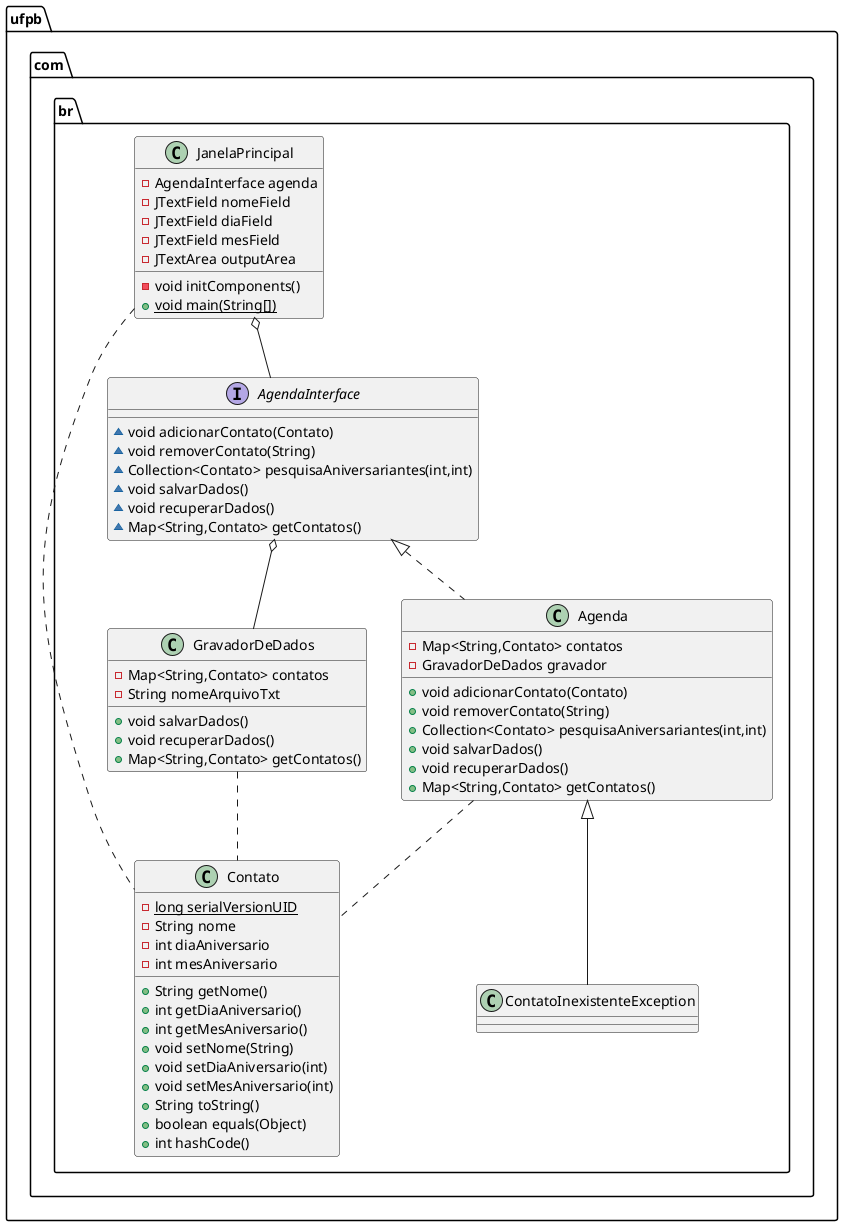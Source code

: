 @startuml
interface ufpb.com.br.AgendaInterface {
~ void adicionarContato(Contato)
~ void removerContato(String)
~ Collection<Contato> pesquisaAniversariantes(int,int)
~ void salvarDados()
~ void recuperarDados()
~ Map<String,Contato> getContatos()
}

class ufpb.com.br.Agenda {
- Map<String,Contato> contatos
- GravadorDeDados gravador
+ void adicionarContato(Contato)
+ void removerContato(String)
+ Collection<Contato> pesquisaAniversariantes(int,int)
+ void salvarDados()
+ void recuperarDados()
+ Map<String,Contato> getContatos()
}


class ufpb.com.br.Contato {
- {static} long serialVersionUID
- String nome
- int diaAniversario
- int mesAniversario
+ String getNome()
+ int getDiaAniversario()
+ int getMesAniversario()
+ void setNome(String)
+ void setDiaAniversario(int)
+ void setMesAniversario(int)
+ String toString()
+ boolean equals(Object)
+ int hashCode()
}


class ufpb.com.br.GravadorDeDados {
- Map<String,Contato> contatos
- String nomeArquivoTxt
+ void salvarDados()
+ void recuperarDados()
+ Map<String,Contato> getContatos()
}

class ufpb.com.br.ContatoInexistenteException {
}
class ufpb.com.br.JanelaPrincipal {
- AgendaInterface agenda
- JTextField nomeField
- JTextField diaField
- JTextField mesField
- JTextArea outputArea
- void initComponents()
+ {static} void main(String[])
}


ufpb.com.br.AgendaInterface <|.. ufpb.com.br.Agenda
ufpb.com.br.Agenda <|-- ufpb.com.br.ContatoInexistenteException
ufpb.com.br.JanelaPrincipal o-- ufpb.com.br.AgendaInterface
ufpb.com.br.AgendaInterface o-- ufpb.com.br.GravadorDeDados
ufpb.com.br.GravadorDeDados .. ufpb.com.br.Contato
ufpb.com.br.Agenda .. ufpb.com.br.Contato
ufpb.com.br.JanelaPrincipal .. ufpb.com.br.Contato


@enduml